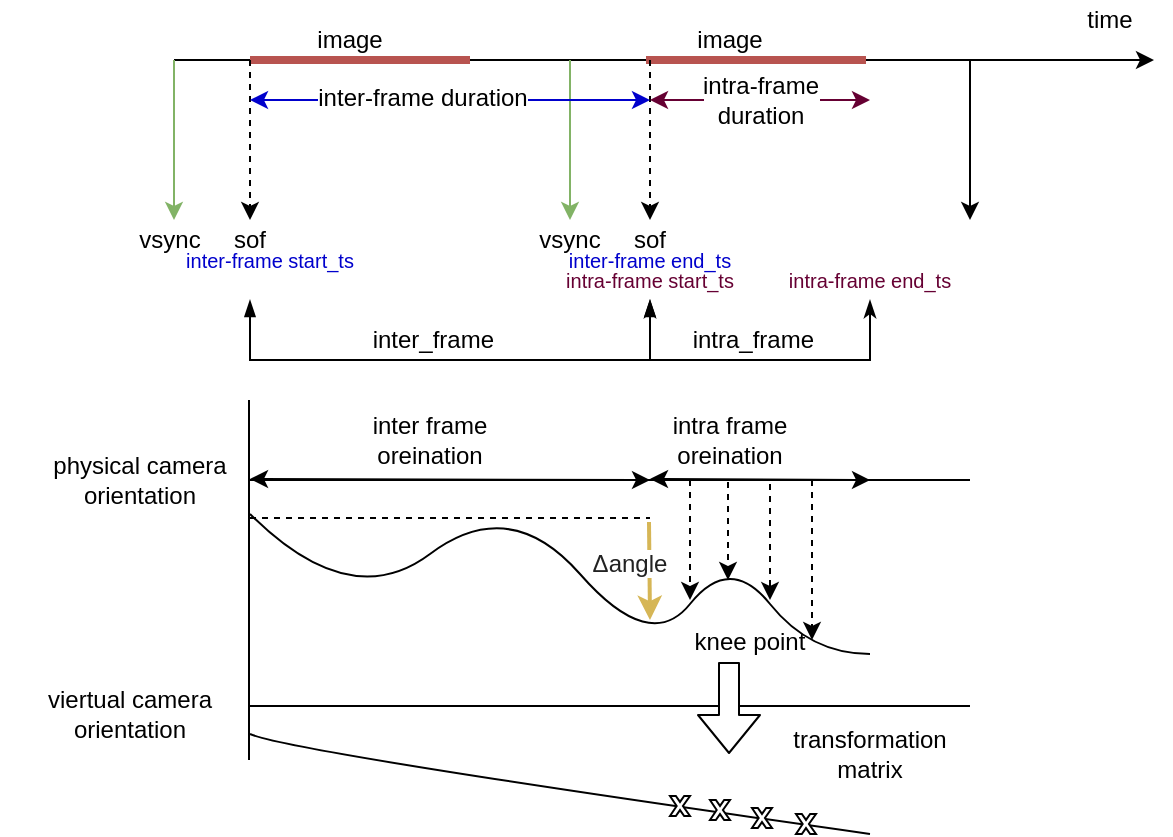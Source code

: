 <mxfile version="12.1.0" type="device" pages="1"><diagram id="uSJGhiA3jlnDVtPp_dlT" name="Page-1"><mxGraphModel dx="1173" dy="673" grid="1" gridSize="10" guides="1" tooltips="1" connect="1" arrows="1" fold="1" page="1" pageScale="1" pageWidth="827" pageHeight="1169" math="1" shadow="0"><root><mxCell id="0"/><mxCell id="1" parent="0"/><mxCell id="L6Xu5nsSr954xgaUGE2a-2" value="" style="endArrow=classic;html=1;" parent="1" edge="1"><mxGeometry width="50" height="50" relative="1" as="geometry"><mxPoint x="122" y="300" as="sourcePoint"/><mxPoint x="612" y="300" as="targetPoint"/></mxGeometry></mxCell><mxCell id="L6Xu5nsSr954xgaUGE2a-3" value="" style="endArrow=classic;html=1;fillColor=#d5e8d4;strokeColor=#82b366;" parent="1" edge="1"><mxGeometry width="50" height="50" relative="1" as="geometry"><mxPoint x="122" y="300" as="sourcePoint"/><mxPoint x="122" y="380" as="targetPoint"/></mxGeometry></mxCell><mxCell id="L6Xu5nsSr954xgaUGE2a-4" value="" style="endArrow=classic;html=1;fillColor=#d5e8d4;strokeColor=#82b366;" parent="1" edge="1"><mxGeometry width="50" height="50" relative="1" as="geometry"><mxPoint x="320" y="300" as="sourcePoint"/><mxPoint x="320" y="380" as="targetPoint"/></mxGeometry></mxCell><mxCell id="L6Xu5nsSr954xgaUGE2a-5" value="" style="endArrow=none;html=1;strokeWidth=4;fillColor=#f8cecc;strokeColor=#b85450;" parent="1" edge="1"><mxGeometry width="50" height="50" relative="1" as="geometry"><mxPoint x="160" y="300" as="sourcePoint"/><mxPoint x="270" y="300" as="targetPoint"/></mxGeometry></mxCell><mxCell id="L6Xu5nsSr954xgaUGE2a-7" value="" style="endArrow=classic;html=1;" parent="1" edge="1"><mxGeometry width="50" height="50" relative="1" as="geometry"><mxPoint x="520" y="300" as="sourcePoint"/><mxPoint x="520" y="380" as="targetPoint"/></mxGeometry></mxCell><mxCell id="L6Xu5nsSr954xgaUGE2a-8" value="" style="endArrow=none;html=1;strokeWidth=4;fillColor=#f8cecc;strokeColor=#b85450;" parent="1" edge="1"><mxGeometry width="50" height="50" relative="1" as="geometry"><mxPoint x="358" y="300" as="sourcePoint"/><mxPoint x="468" y="300" as="targetPoint"/></mxGeometry></mxCell><mxCell id="L6Xu5nsSr954xgaUGE2a-9" value="" style="endArrow=classic;html=1;strokeWidth=1;dashed=1;" parent="1" edge="1"><mxGeometry width="50" height="50" relative="1" as="geometry"><mxPoint x="160" y="300" as="sourcePoint"/><mxPoint x="160" y="380" as="targetPoint"/></mxGeometry></mxCell><mxCell id="L6Xu5nsSr954xgaUGE2a-10" value="" style="endArrow=classic;html=1;strokeWidth=1;dashed=1;" parent="1" edge="1"><mxGeometry width="50" height="50" relative="1" as="geometry"><mxPoint x="360" y="300" as="sourcePoint"/><mxPoint x="360" y="380" as="targetPoint"/></mxGeometry></mxCell><mxCell id="L6Xu5nsSr954xgaUGE2a-11" value="vsync" style="text;html=1;strokeColor=none;fillColor=none;align=center;verticalAlign=middle;whiteSpace=wrap;rounded=0;" parent="1" vertex="1"><mxGeometry x="100" y="380" width="40" height="20" as="geometry"/></mxCell><mxCell id="L6Xu5nsSr954xgaUGE2a-12" value="vsync" style="text;html=1;strokeColor=none;fillColor=none;align=center;verticalAlign=middle;whiteSpace=wrap;rounded=0;" parent="1" vertex="1"><mxGeometry x="300" y="380" width="40" height="20" as="geometry"/></mxCell><mxCell id="L6Xu5nsSr954xgaUGE2a-13" value="" style="endArrow=classicThin;html=1;strokeWidth=1;startArrow=blockThin;startFill=1;endFill=1;rounded=0;" parent="1" edge="1"><mxGeometry width="50" height="50" relative="1" as="geometry"><mxPoint x="160" y="420" as="sourcePoint"/><mxPoint x="360" y="420" as="targetPoint"/><Array as="points"><mxPoint x="160" y="450"/><mxPoint x="360" y="450"/></Array></mxGeometry></mxCell><mxCell id="L6Xu5nsSr954xgaUGE2a-15" value="sof" style="text;html=1;strokeColor=none;fillColor=none;align=center;verticalAlign=middle;whiteSpace=wrap;rounded=0;" parent="1" vertex="1"><mxGeometry x="140" y="380" width="40" height="20" as="geometry"/></mxCell><mxCell id="L6Xu5nsSr954xgaUGE2a-16" value="sof" style="text;html=1;strokeColor=none;fillColor=none;align=center;verticalAlign=middle;whiteSpace=wrap;rounded=0;" parent="1" vertex="1"><mxGeometry x="340" y="380" width="40" height="20" as="geometry"/></mxCell><mxCell id="L6Xu5nsSr954xgaUGE2a-18" value="&amp;nbsp;inter_frame" style="text;html=1;strokeColor=none;fillColor=none;align=center;verticalAlign=middle;whiteSpace=wrap;rounded=0;" parent="1" vertex="1"><mxGeometry x="230" y="430" width="40" height="20" as="geometry"/></mxCell><mxCell id="L6Xu5nsSr954xgaUGE2a-21" value="" style="endArrow=classicThin;html=1;strokeWidth=1;startArrow=blockThin;startFill=1;endFill=1;rounded=0;" parent="1" edge="1"><mxGeometry width="50" height="50" relative="1" as="geometry"><mxPoint x="360" y="420" as="sourcePoint"/><mxPoint x="470" y="420" as="targetPoint"/><Array as="points"><mxPoint x="360" y="450"/><mxPoint x="470" y="450"/></Array></mxGeometry></mxCell><mxCell id="L6Xu5nsSr954xgaUGE2a-22" value="&amp;nbsp;intra_frame" style="text;html=1;strokeColor=none;fillColor=none;align=center;verticalAlign=middle;whiteSpace=wrap;rounded=0;" parent="1" vertex="1"><mxGeometry x="390" y="430" width="40" height="20" as="geometry"/></mxCell><mxCell id="L6Xu5nsSr954xgaUGE2a-23" value="time" style="text;html=1;strokeColor=none;fillColor=none;align=center;verticalAlign=middle;whiteSpace=wrap;rounded=0;" parent="1" vertex="1"><mxGeometry x="570" y="270" width="40" height="20" as="geometry"/></mxCell><mxCell id="L6Xu5nsSr954xgaUGE2a-24" value="image" style="text;html=1;strokeColor=none;fillColor=none;align=center;verticalAlign=middle;whiteSpace=wrap;rounded=0;" parent="1" vertex="1"><mxGeometry x="190" y="280" width="40" height="20" as="geometry"/></mxCell><mxCell id="L6Xu5nsSr954xgaUGE2a-25" value="image" style="text;html=1;strokeColor=none;fillColor=none;align=center;verticalAlign=middle;whiteSpace=wrap;rounded=0;" parent="1" vertex="1"><mxGeometry x="380" y="280" width="40" height="20" as="geometry"/></mxCell><mxCell id="L6Xu5nsSr954xgaUGE2a-26" value="" style="curved=1;endArrow=none;html=1;strokeWidth=1;endFill=0;" parent="1" edge="1"><mxGeometry width="50" height="50" relative="1" as="geometry"><mxPoint x="160" y="527" as="sourcePoint"/><mxPoint x="470" y="597" as="targetPoint"/><Array as="points"><mxPoint x="210" y="577"/><mxPoint x="290" y="517"/><mxPoint x="360" y="597"/><mxPoint x="400" y="547"/><mxPoint x="440" y="597"/></Array></mxGeometry></mxCell><mxCell id="L6Xu5nsSr954xgaUGE2a-27" value="" style="curved=1;endArrow=none;html=1;strokeWidth=1;endFill=0;" parent="1" edge="1"><mxGeometry width="50" height="50" relative="1" as="geometry"><mxPoint x="160" y="637" as="sourcePoint"/><mxPoint x="470" y="687" as="targetPoint"/><Array as="points"><mxPoint x="180" y="646"/></Array></mxGeometry></mxCell><mxCell id="L6Xu5nsSr954xgaUGE2a-28" value="" style="endArrow=none;html=1;strokeWidth=1;" parent="1" edge="1"><mxGeometry width="50" height="50" relative="1" as="geometry"><mxPoint x="159.5" y="650" as="sourcePoint"/><mxPoint x="159.5" y="470" as="targetPoint"/></mxGeometry></mxCell><mxCell id="L6Xu5nsSr954xgaUGE2a-29" value="" style="endArrow=none;html=1;strokeWidth=1;" parent="1" edge="1"><mxGeometry width="50" height="50" relative="1" as="geometry"><mxPoint x="160" y="510" as="sourcePoint"/><mxPoint x="520" y="510" as="targetPoint"/></mxGeometry></mxCell><mxCell id="L6Xu5nsSr954xgaUGE2a-30" value="" style="endArrow=none;html=1;strokeWidth=1;" parent="1" edge="1"><mxGeometry width="50" height="50" relative="1" as="geometry"><mxPoint x="160" y="623" as="sourcePoint"/><mxPoint x="520" y="623" as="targetPoint"/></mxGeometry></mxCell><mxCell id="L6Xu5nsSr954xgaUGE2a-31" value="physical camera orientation" style="text;html=1;strokeColor=none;fillColor=none;align=center;verticalAlign=middle;whiteSpace=wrap;rounded=0;" parent="1" vertex="1"><mxGeometry x="40" y="500" width="130" height="20" as="geometry"/></mxCell><mxCell id="L6Xu5nsSr954xgaUGE2a-33" value="viertual camera orientation" style="text;html=1;strokeColor=none;fillColor=none;align=center;verticalAlign=middle;whiteSpace=wrap;rounded=0;" parent="1" vertex="1"><mxGeometry x="35" y="617" width="130" height="20" as="geometry"/></mxCell><mxCell id="L6Xu5nsSr954xgaUGE2a-35" value="" style="endArrow=classic;startArrow=classic;html=1;strokeWidth=1;" parent="1" edge="1"><mxGeometry width="50" height="50" relative="1" as="geometry"><mxPoint x="160" y="509.5" as="sourcePoint"/><mxPoint x="360" y="510" as="targetPoint"/></mxGeometry></mxCell><mxCell id="L6Xu5nsSr954xgaUGE2a-36" value="inter frame oreination" style="text;html=1;strokeColor=none;fillColor=none;align=center;verticalAlign=middle;whiteSpace=wrap;rounded=0;" parent="1" vertex="1"><mxGeometry x="200" y="480" width="100" height="20" as="geometry"/></mxCell><mxCell id="L6Xu5nsSr954xgaUGE2a-37" value="" style="endArrow=classic;startArrow=classic;html=1;strokeWidth=1;" parent="1" edge="1"><mxGeometry width="50" height="50" relative="1" as="geometry"><mxPoint x="360" y="509.5" as="sourcePoint"/><mxPoint x="470" y="510" as="targetPoint"/></mxGeometry></mxCell><mxCell id="L6Xu5nsSr954xgaUGE2a-38" value="intra frame oreination" style="text;html=1;strokeColor=none;fillColor=none;align=center;verticalAlign=middle;whiteSpace=wrap;rounded=0;" parent="1" vertex="1"><mxGeometry x="350" y="480" width="100" height="20" as="geometry"/></mxCell><mxCell id="L6Xu5nsSr954xgaUGE2a-39" value="" style="endArrow=classic;html=1;strokeWidth=1;dashed=1;" parent="1" edge="1"><mxGeometry width="50" height="50" relative="1" as="geometry"><mxPoint x="380" y="510" as="sourcePoint"/><mxPoint x="380" y="570" as="targetPoint"/></mxGeometry></mxCell><mxCell id="L6Xu5nsSr954xgaUGE2a-40" value="" style="endArrow=classic;html=1;strokeWidth=1;dashed=1;" parent="1" edge="1"><mxGeometry width="50" height="50" relative="1" as="geometry"><mxPoint x="399" y="511" as="sourcePoint"/><mxPoint x="399" y="560" as="targetPoint"/></mxGeometry></mxCell><mxCell id="L6Xu5nsSr954xgaUGE2a-41" value="" style="endArrow=classic;html=1;strokeWidth=1;dashed=1;" parent="1" edge="1"><mxGeometry width="50" height="50" relative="1" as="geometry"><mxPoint x="420" y="512" as="sourcePoint"/><mxPoint x="420" y="570" as="targetPoint"/></mxGeometry></mxCell><mxCell id="L6Xu5nsSr954xgaUGE2a-42" value="" style="endArrow=classic;html=1;strokeWidth=1;dashed=1;" parent="1" edge="1"><mxGeometry width="50" height="50" relative="1" as="geometry"><mxPoint x="441" y="510" as="sourcePoint"/><mxPoint x="441" y="590" as="targetPoint"/></mxGeometry></mxCell><mxCell id="L6Xu5nsSr954xgaUGE2a-43" value="knee point" style="text;html=1;strokeColor=none;fillColor=none;align=center;verticalAlign=middle;whiteSpace=wrap;rounded=0;" parent="1" vertex="1"><mxGeometry x="370" y="581" width="80" height="20" as="geometry"/></mxCell><mxCell id="L6Xu5nsSr954xgaUGE2a-44" value="" style="shape=flexArrow;endArrow=classic;html=1;strokeWidth=1;fillColor=#ffffff;" parent="1" edge="1"><mxGeometry width="50" height="50" relative="1" as="geometry"><mxPoint x="399.5" y="601" as="sourcePoint"/><mxPoint x="399.5" y="647" as="targetPoint"/></mxGeometry></mxCell><mxCell id="L6Xu5nsSr954xgaUGE2a-45" value="transformation&lt;br&gt;matrix" style="text;html=1;strokeColor=none;fillColor=none;align=center;verticalAlign=middle;whiteSpace=wrap;rounded=0;" parent="1" vertex="1"><mxGeometry x="450" y="637" width="40" height="20" as="geometry"/></mxCell><mxCell id="RrRyhZvgjTRHUoxGbRdz-1" value="" style="endArrow=none;dashed=1;html=1;" parent="1" edge="1"><mxGeometry width="50" height="50" relative="1" as="geometry"><mxPoint x="160" y="529" as="sourcePoint"/><mxPoint x="360" y="529" as="targetPoint"/></mxGeometry></mxCell><mxCell id="RrRyhZvgjTRHUoxGbRdz-2" value="" style="endArrow=classic;html=1;strokeWidth=2;fillColor=#fff2cc;strokeColor=#d6b656;" parent="1" edge="1"><mxGeometry width="50" height="50" relative="1" as="geometry"><mxPoint x="359.5" y="531" as="sourcePoint"/><mxPoint x="360" y="580" as="targetPoint"/></mxGeometry></mxCell><mxCell id="RrRyhZvgjTRHUoxGbRdz-3" value="&lt;span style=&quot;color: rgb(34 , 34 , 34) ; font-family: sans-serif ; background-color: rgb(255 , 255 , 255)&quot;&gt;&lt;font style=&quot;font-size: 12px&quot;&gt;Δangle&lt;/font&gt;&lt;/span&gt;" style="text;html=1;strokeColor=none;fillColor=none;align=center;verticalAlign=middle;whiteSpace=wrap;rounded=0;" parent="1" vertex="1"><mxGeometry x="315" y="542" width="70" height="20" as="geometry"/></mxCell><mxCell id="RrRyhZvgjTRHUoxGbRdz-8" value="" style="verticalLabelPosition=bottom;verticalAlign=top;html=1;shape=mxgraph.basic.x" parent="1" vertex="1"><mxGeometry x="370" y="668" width="10" height="10" as="geometry"/></mxCell><mxCell id="RrRyhZvgjTRHUoxGbRdz-9" value="" style="verticalLabelPosition=bottom;verticalAlign=top;html=1;shape=mxgraph.basic.x" parent="1" vertex="1"><mxGeometry x="390" y="670" width="10" height="10" as="geometry"/></mxCell><mxCell id="RrRyhZvgjTRHUoxGbRdz-11" value="" style="verticalLabelPosition=bottom;verticalAlign=top;html=1;shape=mxgraph.basic.x" parent="1" vertex="1"><mxGeometry x="411" y="674" width="10" height="10" as="geometry"/></mxCell><mxCell id="RrRyhZvgjTRHUoxGbRdz-12" value="" style="verticalLabelPosition=bottom;verticalAlign=top;html=1;shape=mxgraph.basic.x" parent="1" vertex="1"><mxGeometry x="433" y="677" width="10" height="10" as="geometry"/></mxCell><mxCell id="ZAT77f8Ka6XYv3XPLgy_-1" value="inter-frame start_ts" style="text;html=1;strokeColor=none;fillColor=none;align=center;verticalAlign=middle;whiteSpace=wrap;rounded=0;fontSize=10;fontColor=#0000CC;" parent="1" vertex="1"><mxGeometry x="120" y="390" width="100" height="20" as="geometry"/></mxCell><mxCell id="ZAT77f8Ka6XYv3XPLgy_-4" value="inter-frame end_ts" style="text;html=1;strokeColor=none;fillColor=none;align=center;verticalAlign=middle;whiteSpace=wrap;rounded=0;fontSize=10;fontColor=#0000CC;" parent="1" vertex="1"><mxGeometry x="310" y="390" width="100" height="20" as="geometry"/></mxCell><mxCell id="ZAT77f8Ka6XYv3XPLgy_-5" value="intra-frame start_ts" style="text;html=1;strokeColor=none;fillColor=none;align=center;verticalAlign=middle;whiteSpace=wrap;rounded=0;fontSize=10;fontColor=#660033;" parent="1" vertex="1"><mxGeometry x="310" y="400" width="100" height="20" as="geometry"/></mxCell><mxCell id="ZAT77f8Ka6XYv3XPLgy_-6" value="intra-frame end_ts" style="text;html=1;strokeColor=none;fillColor=none;align=center;verticalAlign=middle;whiteSpace=wrap;rounded=0;fontSize=10;fontColor=#660033;" parent="1" vertex="1"><mxGeometry x="420" y="400" width="100" height="20" as="geometry"/></mxCell><mxCell id="pMGeLEGsu6JjktpZVQN--1" value="" style="endArrow=classic;startArrow=classic;html=1;strokeColor=#0000CC;" edge="1" parent="1"><mxGeometry width="50" height="50" relative="1" as="geometry"><mxPoint x="160" y="320" as="sourcePoint"/><mxPoint x="360" y="320" as="targetPoint"/></mxGeometry></mxCell><mxCell id="pMGeLEGsu6JjktpZVQN--3" value="inter-frame duration" style="text;html=1;resizable=0;points=[];align=center;verticalAlign=middle;labelBackgroundColor=#ffffff;" vertex="1" connectable="0" parent="pMGeLEGsu6JjktpZVQN--1"><mxGeometry x="-0.147" y="1" relative="1" as="geometry"><mxPoint as="offset"/></mxGeometry></mxCell><mxCell id="pMGeLEGsu6JjktpZVQN--2" value="" style="endArrow=classic;startArrow=classic;html=1;strokeColor=#660033;" edge="1" parent="1"><mxGeometry width="50" height="50" relative="1" as="geometry"><mxPoint x="360" y="320" as="sourcePoint"/><mxPoint x="470" y="320" as="targetPoint"/></mxGeometry></mxCell><mxCell id="pMGeLEGsu6JjktpZVQN--4" value="intra-frame&lt;br&gt;duration" style="text;html=1;resizable=0;points=[];align=center;verticalAlign=middle;labelBackgroundColor=#ffffff;" vertex="1" connectable="0" parent="pMGeLEGsu6JjktpZVQN--2"><mxGeometry x="-0.312" relative="1" as="geometry"><mxPoint x="17" as="offset"/></mxGeometry></mxCell></root></mxGraphModel></diagram></mxfile>